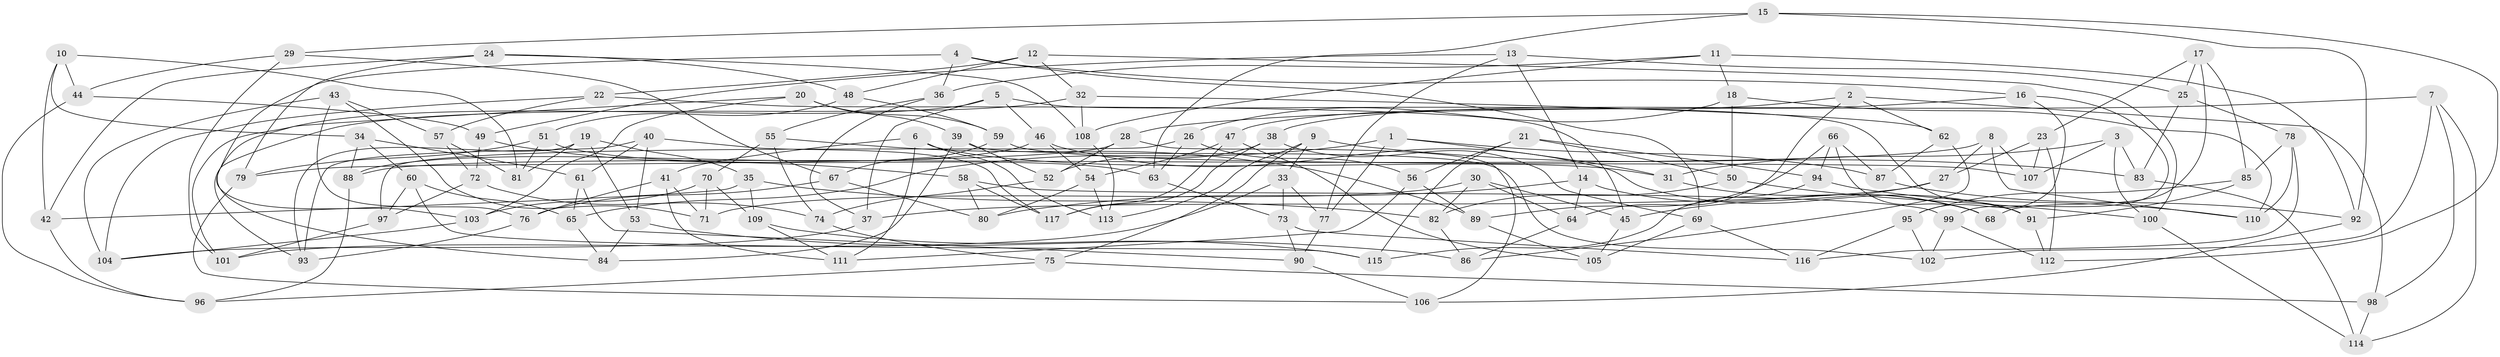 // coarse degree distribution, {10: 0.05405405405405406, 5: 0.1891891891891892, 7: 0.21621621621621623, 8: 0.1891891891891892, 11: 0.05405405405405406, 6: 0.10810810810810811, 3: 0.05405405405405406, 9: 0.02702702702702703, 4: 0.10810810810810811}
// Generated by graph-tools (version 1.1) at 2025/53/03/04/25 22:53:32]
// undirected, 117 vertices, 234 edges
graph export_dot {
  node [color=gray90,style=filled];
  1;
  2;
  3;
  4;
  5;
  6;
  7;
  8;
  9;
  10;
  11;
  12;
  13;
  14;
  15;
  16;
  17;
  18;
  19;
  20;
  21;
  22;
  23;
  24;
  25;
  26;
  27;
  28;
  29;
  30;
  31;
  32;
  33;
  34;
  35;
  36;
  37;
  38;
  39;
  40;
  41;
  42;
  43;
  44;
  45;
  46;
  47;
  48;
  49;
  50;
  51;
  52;
  53;
  54;
  55;
  56;
  57;
  58;
  59;
  60;
  61;
  62;
  63;
  64;
  65;
  66;
  67;
  68;
  69;
  70;
  71;
  72;
  73;
  74;
  75;
  76;
  77;
  78;
  79;
  80;
  81;
  82;
  83;
  84;
  85;
  86;
  87;
  88;
  89;
  90;
  91;
  92;
  93;
  94;
  95;
  96;
  97;
  98;
  99;
  100;
  101;
  102;
  103;
  104;
  105;
  106;
  107;
  108;
  109;
  110;
  111;
  112;
  113;
  114;
  115;
  116;
  117;
  1 -- 77;
  1 -- 65;
  1 -- 87;
  1 -- 31;
  2 -- 47;
  2 -- 64;
  2 -- 62;
  2 -- 98;
  3 -- 83;
  3 -- 100;
  3 -- 31;
  3 -- 107;
  4 -- 36;
  4 -- 103;
  4 -- 69;
  4 -- 16;
  5 -- 101;
  5 -- 46;
  5 -- 91;
  5 -- 37;
  6 -- 41;
  6 -- 31;
  6 -- 111;
  6 -- 113;
  7 -- 28;
  7 -- 114;
  7 -- 98;
  7 -- 102;
  8 -- 107;
  8 -- 88;
  8 -- 110;
  8 -- 27;
  9 -- 113;
  9 -- 75;
  9 -- 83;
  9 -- 33;
  10 -- 42;
  10 -- 81;
  10 -- 44;
  10 -- 34;
  11 -- 18;
  11 -- 36;
  11 -- 108;
  11 -- 92;
  12 -- 22;
  12 -- 32;
  12 -- 48;
  12 -- 100;
  13 -- 25;
  13 -- 14;
  13 -- 77;
  13 -- 49;
  14 -- 68;
  14 -- 64;
  14 -- 80;
  15 -- 63;
  15 -- 112;
  15 -- 29;
  15 -- 92;
  16 -- 99;
  16 -- 38;
  16 -- 95;
  17 -- 25;
  17 -- 23;
  17 -- 68;
  17 -- 85;
  18 -- 50;
  18 -- 26;
  18 -- 110;
  19 -- 53;
  19 -- 35;
  19 -- 93;
  19 -- 81;
  20 -- 103;
  20 -- 84;
  20 -- 39;
  20 -- 59;
  21 -- 115;
  21 -- 50;
  21 -- 94;
  21 -- 56;
  22 -- 45;
  22 -- 57;
  22 -- 104;
  23 -- 112;
  23 -- 27;
  23 -- 107;
  24 -- 42;
  24 -- 48;
  24 -- 79;
  24 -- 108;
  25 -- 78;
  25 -- 83;
  26 -- 97;
  26 -- 63;
  26 -- 56;
  27 -- 45;
  27 -- 37;
  28 -- 79;
  28 -- 52;
  28 -- 106;
  29 -- 67;
  29 -- 101;
  29 -- 44;
  30 -- 82;
  30 -- 45;
  30 -- 64;
  30 -- 71;
  31 -- 68;
  32 -- 93;
  32 -- 62;
  32 -- 108;
  33 -- 77;
  33 -- 73;
  33 -- 101;
  34 -- 61;
  34 -- 88;
  34 -- 60;
  35 -- 82;
  35 -- 42;
  35 -- 109;
  36 -- 37;
  36 -- 55;
  37 -- 104;
  38 -- 69;
  38 -- 117;
  38 -- 52;
  39 -- 52;
  39 -- 102;
  39 -- 84;
  40 -- 61;
  40 -- 117;
  40 -- 93;
  40 -- 53;
  41 -- 76;
  41 -- 111;
  41 -- 71;
  42 -- 96;
  43 -- 57;
  43 -- 71;
  43 -- 76;
  43 -- 104;
  44 -- 49;
  44 -- 96;
  45 -- 105;
  46 -- 91;
  46 -- 88;
  46 -- 54;
  47 -- 105;
  47 -- 54;
  47 -- 117;
  48 -- 51;
  48 -- 59;
  49 -- 58;
  49 -- 72;
  50 -- 100;
  50 -- 82;
  51 -- 81;
  51 -- 79;
  51 -- 63;
  52 -- 74;
  53 -- 84;
  53 -- 86;
  54 -- 80;
  54 -- 113;
  55 -- 89;
  55 -- 70;
  55 -- 74;
  56 -- 89;
  56 -- 111;
  57 -- 72;
  57 -- 81;
  58 -- 99;
  58 -- 80;
  58 -- 117;
  59 -- 67;
  59 -- 107;
  60 -- 115;
  60 -- 97;
  60 -- 65;
  61 -- 90;
  61 -- 65;
  62 -- 86;
  62 -- 87;
  63 -- 73;
  64 -- 86;
  65 -- 84;
  66 -- 68;
  66 -- 89;
  66 -- 87;
  66 -- 94;
  67 -- 76;
  67 -- 80;
  69 -- 105;
  69 -- 116;
  70 -- 103;
  70 -- 109;
  70 -- 71;
  72 -- 74;
  72 -- 97;
  73 -- 90;
  73 -- 116;
  74 -- 75;
  75 -- 96;
  75 -- 98;
  76 -- 93;
  77 -- 90;
  78 -- 116;
  78 -- 110;
  78 -- 85;
  79 -- 106;
  82 -- 86;
  83 -- 114;
  85 -- 95;
  85 -- 91;
  87 -- 92;
  88 -- 96;
  89 -- 105;
  90 -- 106;
  91 -- 112;
  92 -- 106;
  94 -- 115;
  94 -- 110;
  95 -- 102;
  95 -- 116;
  97 -- 101;
  98 -- 114;
  99 -- 102;
  99 -- 112;
  100 -- 114;
  103 -- 104;
  108 -- 113;
  109 -- 111;
  109 -- 115;
}
